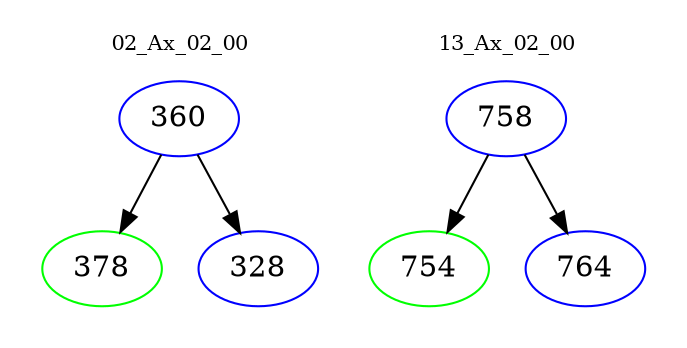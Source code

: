 digraph{
subgraph cluster_0 {
color = white
label = "02_Ax_02_00";
fontsize=10;
T0_360 [label="360", color="blue"]
T0_360 -> T0_378 [color="black"]
T0_378 [label="378", color="green"]
T0_360 -> T0_328 [color="black"]
T0_328 [label="328", color="blue"]
}
subgraph cluster_1 {
color = white
label = "13_Ax_02_00";
fontsize=10;
T1_758 [label="758", color="blue"]
T1_758 -> T1_754 [color="black"]
T1_754 [label="754", color="green"]
T1_758 -> T1_764 [color="black"]
T1_764 [label="764", color="blue"]
}
}
